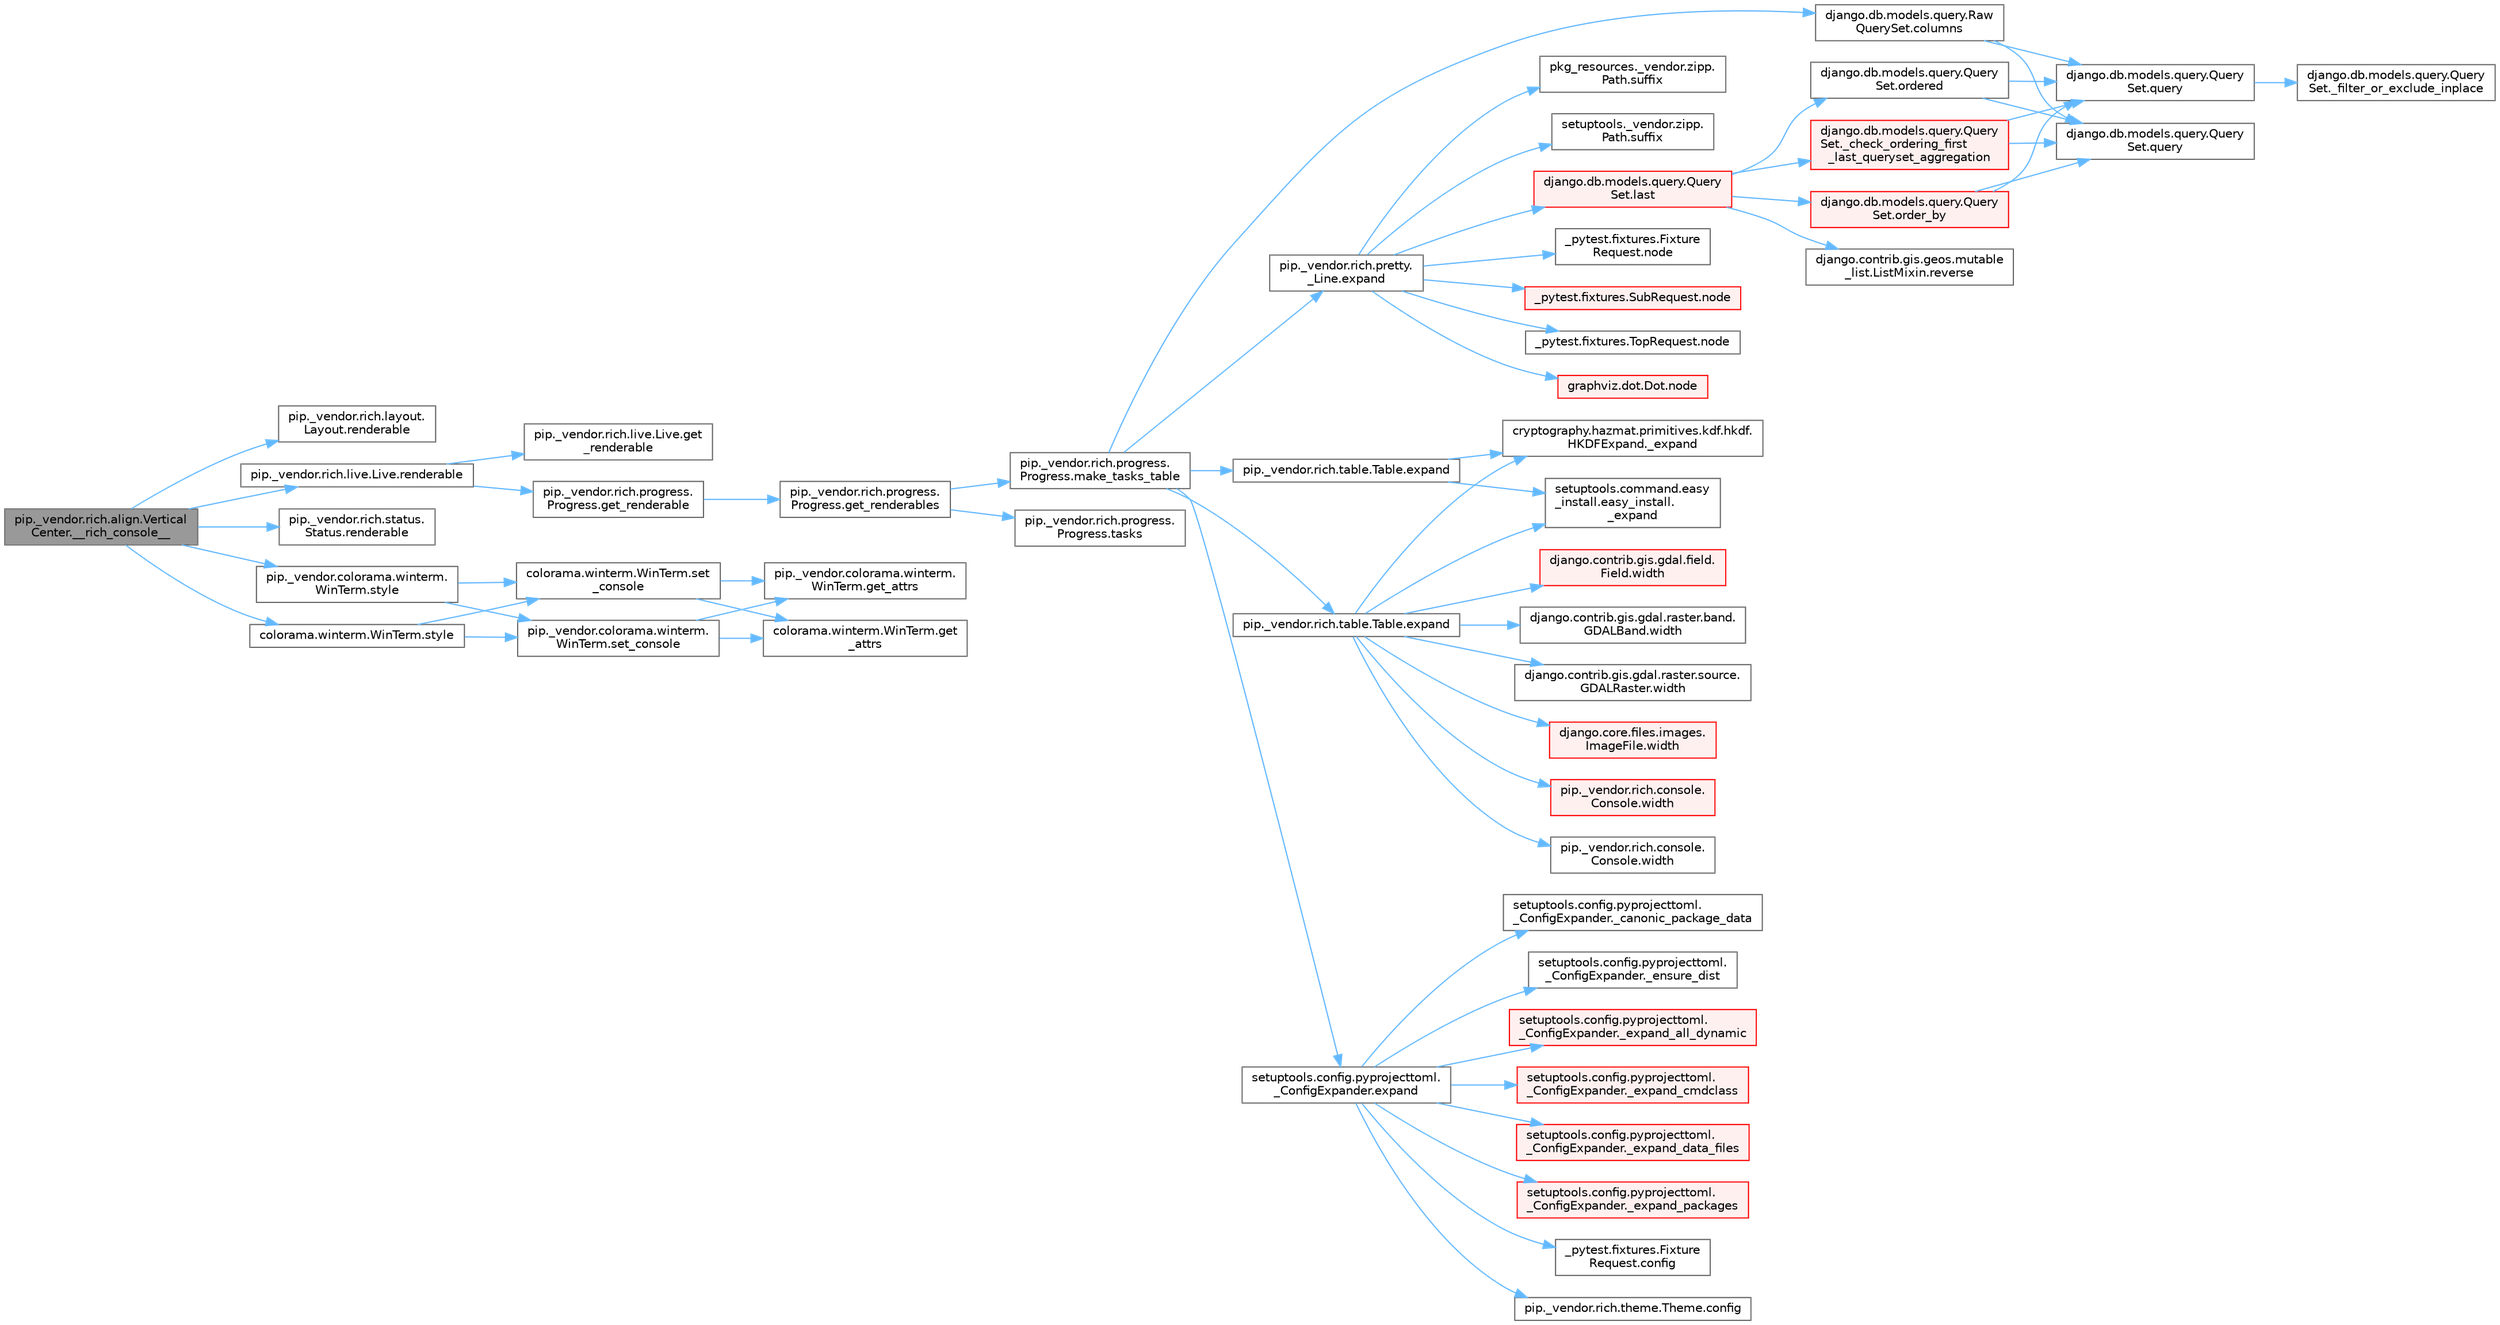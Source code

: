 digraph "pip._vendor.rich.align.VerticalCenter.__rich_console__"
{
 // LATEX_PDF_SIZE
  bgcolor="transparent";
  edge [fontname=Helvetica,fontsize=10,labelfontname=Helvetica,labelfontsize=10];
  node [fontname=Helvetica,fontsize=10,shape=box,height=0.2,width=0.4];
  rankdir="LR";
  Node1 [id="Node000001",label="pip._vendor.rich.align.Vertical\lCenter.__rich_console__",height=0.2,width=0.4,color="gray40", fillcolor="grey60", style="filled", fontcolor="black",tooltip=" "];
  Node1 -> Node2 [id="edge1_Node000001_Node000002",color="steelblue1",style="solid",tooltip=" "];
  Node2 [id="Node000002",label="pip._vendor.rich.layout.\lLayout.renderable",height=0.2,width=0.4,color="grey40", fillcolor="white", style="filled",URL="$classpip_1_1__vendor_1_1rich_1_1layout_1_1_layout.html#a44b0de3f7ba41d2fa17929f48271c82b",tooltip=" "];
  Node1 -> Node3 [id="edge2_Node000001_Node000003",color="steelblue1",style="solid",tooltip=" "];
  Node3 [id="Node000003",label="pip._vendor.rich.live.Live.renderable",height=0.2,width=0.4,color="grey40", fillcolor="white", style="filled",URL="$classpip_1_1__vendor_1_1rich_1_1live_1_1_live.html#adbdec7c7c6ac9070814e96b505a173c1",tooltip=" "];
  Node3 -> Node4 [id="edge3_Node000003_Node000004",color="steelblue1",style="solid",tooltip=" "];
  Node4 [id="Node000004",label="pip._vendor.rich.live.Live.get\l_renderable",height=0.2,width=0.4,color="grey40", fillcolor="white", style="filled",URL="$classpip_1_1__vendor_1_1rich_1_1live_1_1_live.html#a29183931e16bbf8c5a1f1923ba813689",tooltip=" "];
  Node3 -> Node5 [id="edge4_Node000003_Node000005",color="steelblue1",style="solid",tooltip=" "];
  Node5 [id="Node000005",label="pip._vendor.rich.progress.\lProgress.get_renderable",height=0.2,width=0.4,color="grey40", fillcolor="white", style="filled",URL="$classpip_1_1__vendor_1_1rich_1_1progress_1_1_progress.html#ab746045f5e787bfde4a7a7e815b17a14",tooltip=" "];
  Node5 -> Node6 [id="edge5_Node000005_Node000006",color="steelblue1",style="solid",tooltip=" "];
  Node6 [id="Node000006",label="pip._vendor.rich.progress.\lProgress.get_renderables",height=0.2,width=0.4,color="grey40", fillcolor="white", style="filled",URL="$classpip_1_1__vendor_1_1rich_1_1progress_1_1_progress.html#ae329cb9b10713e0971717cebcf2d234f",tooltip=" "];
  Node6 -> Node7 [id="edge6_Node000006_Node000007",color="steelblue1",style="solid",tooltip=" "];
  Node7 [id="Node000007",label="pip._vendor.rich.progress.\lProgress.make_tasks_table",height=0.2,width=0.4,color="grey40", fillcolor="white", style="filled",URL="$classpip_1_1__vendor_1_1rich_1_1progress_1_1_progress.html#a42f4570b586d6cc467773cc7303b830d",tooltip=" "];
  Node7 -> Node8 [id="edge7_Node000007_Node000008",color="steelblue1",style="solid",tooltip=" "];
  Node8 [id="Node000008",label="django.db.models.query.Raw\lQuerySet.columns",height=0.2,width=0.4,color="grey40", fillcolor="white", style="filled",URL="$classdjango_1_1db_1_1models_1_1query_1_1_raw_query_set.html#af62f3f2df48b0128bb9686316d480019",tooltip=" "];
  Node8 -> Node9 [id="edge8_Node000008_Node000009",color="steelblue1",style="solid",tooltip=" "];
  Node9 [id="Node000009",label="django.db.models.query.Query\lSet.query",height=0.2,width=0.4,color="grey40", fillcolor="white", style="filled",URL="$classdjango_1_1db_1_1models_1_1query_1_1_query_set.html#a8028ed81b109acb162489dbd16604c83",tooltip=" "];
  Node9 -> Node10 [id="edge9_Node000009_Node000010",color="steelblue1",style="solid",tooltip=" "];
  Node10 [id="Node000010",label="django.db.models.query.Query\lSet._filter_or_exclude_inplace",height=0.2,width=0.4,color="grey40", fillcolor="white", style="filled",URL="$classdjango_1_1db_1_1models_1_1query_1_1_query_set.html#aabeb9102e4ff687eea5dc3a6d54a8a29",tooltip=" "];
  Node8 -> Node11 [id="edge10_Node000008_Node000011",color="steelblue1",style="solid",tooltip=" "];
  Node11 [id="Node000011",label="django.db.models.query.Query\lSet.query",height=0.2,width=0.4,color="grey40", fillcolor="white", style="filled",URL="$classdjango_1_1db_1_1models_1_1query_1_1_query_set.html#a0b0307a9b3f65303afb2c5783372d2c2",tooltip=" "];
  Node7 -> Node12 [id="edge11_Node000007_Node000012",color="steelblue1",style="solid",tooltip=" "];
  Node12 [id="Node000012",label="pip._vendor.rich.pretty.\l_Line.expand",height=0.2,width=0.4,color="grey40", fillcolor="white", style="filled",URL="$classpip_1_1__vendor_1_1rich_1_1pretty_1_1___line.html#a41a6ede72c0e0f5e6077839374bbc730",tooltip=" "];
  Node12 -> Node13 [id="edge12_Node000012_Node000013",color="steelblue1",style="solid",tooltip=" "];
  Node13 [id="Node000013",label="django.db.models.query.Query\lSet.last",height=0.2,width=0.4,color="red", fillcolor="#FFF0F0", style="filled",URL="$classdjango_1_1db_1_1models_1_1query_1_1_query_set.html#a47d1bb0467664a115cb69216c21c71b3",tooltip=" "];
  Node13 -> Node14 [id="edge13_Node000013_Node000014",color="steelblue1",style="solid",tooltip=" "];
  Node14 [id="Node000014",label="django.db.models.query.Query\lSet._check_ordering_first\l_last_queryset_aggregation",height=0.2,width=0.4,color="red", fillcolor="#FFF0F0", style="filled",URL="$classdjango_1_1db_1_1models_1_1query_1_1_query_set.html#a25065274af34657452385747f93b1379",tooltip=" "];
  Node14 -> Node9 [id="edge14_Node000014_Node000009",color="steelblue1",style="solid",tooltip=" "];
  Node14 -> Node11 [id="edge15_Node000014_Node000011",color="steelblue1",style="solid",tooltip=" "];
  Node13 -> Node22 [id="edge16_Node000013_Node000022",color="steelblue1",style="solid",tooltip=" "];
  Node22 [id="Node000022",label="django.db.models.query.Query\lSet.order_by",height=0.2,width=0.4,color="red", fillcolor="#FFF0F0", style="filled",URL="$classdjango_1_1db_1_1models_1_1query_1_1_query_set.html#a2ad2bc4491b372d7fb5ad808262e6f01",tooltip=" "];
  Node22 -> Node9 [id="edge17_Node000022_Node000009",color="steelblue1",style="solid",tooltip=" "];
  Node22 -> Node11 [id="edge18_Node000022_Node000011",color="steelblue1",style="solid",tooltip=" "];
  Node13 -> Node28 [id="edge19_Node000013_Node000028",color="steelblue1",style="solid",tooltip=" "];
  Node28 [id="Node000028",label="django.db.models.query.Query\lSet.ordered",height=0.2,width=0.4,color="grey40", fillcolor="white", style="filled",URL="$classdjango_1_1db_1_1models_1_1query_1_1_query_set.html#aea7ae8382c3646e757c53a8160446709",tooltip="PUBLIC INTROSPECTION ATTRIBUTES #."];
  Node28 -> Node9 [id="edge20_Node000028_Node000009",color="steelblue1",style="solid",tooltip=" "];
  Node28 -> Node11 [id="edge21_Node000028_Node000011",color="steelblue1",style="solid",tooltip=" "];
  Node13 -> Node29 [id="edge22_Node000013_Node000029",color="steelblue1",style="solid",tooltip=" "];
  Node29 [id="Node000029",label="django.contrib.gis.geos.mutable\l_list.ListMixin.reverse",height=0.2,width=0.4,color="grey40", fillcolor="white", style="filled",URL="$classdjango_1_1contrib_1_1gis_1_1geos_1_1mutable__list_1_1_list_mixin.html#acea27515a63c2aebae7e09acce6b337e",tooltip=" "];
  Node12 -> Node37 [id="edge23_Node000012_Node000037",color="steelblue1",style="solid",tooltip=" "];
  Node37 [id="Node000037",label="_pytest.fixtures.Fixture\lRequest.node",height=0.2,width=0.4,color="grey40", fillcolor="white", style="filled",URL="$class__pytest_1_1fixtures_1_1_fixture_request.html#a40b0cd098b9d00d73ad2a50ccd73d7ec",tooltip=" "];
  Node12 -> Node38 [id="edge24_Node000012_Node000038",color="steelblue1",style="solid",tooltip=" "];
  Node38 [id="Node000038",label="_pytest.fixtures.SubRequest.node",height=0.2,width=0.4,color="red", fillcolor="#FFF0F0", style="filled",URL="$class__pytest_1_1fixtures_1_1_sub_request.html#a7db106ca65e6a66a41699bbee5565c0a",tooltip=" "];
  Node12 -> Node43 [id="edge25_Node000012_Node000043",color="steelblue1",style="solid",tooltip=" "];
  Node43 [id="Node000043",label="_pytest.fixtures.TopRequest.node",height=0.2,width=0.4,color="grey40", fillcolor="white", style="filled",URL="$class__pytest_1_1fixtures_1_1_top_request.html#a64379f19804343815aa51649afe7465d",tooltip=" "];
  Node12 -> Node44 [id="edge26_Node000012_Node000044",color="steelblue1",style="solid",tooltip=" "];
  Node44 [id="Node000044",label="graphviz.dot.Dot.node",height=0.2,width=0.4,color="red", fillcolor="#FFF0F0", style="filled",URL="$classgraphviz_1_1dot_1_1_dot.html#af318ae6a778bf479d602de6a18bf0b25",tooltip=" "];
  Node12 -> Node49 [id="edge27_Node000012_Node000049",color="steelblue1",style="solid",tooltip=" "];
  Node49 [id="Node000049",label="pkg_resources._vendor.zipp.\lPath.suffix",height=0.2,width=0.4,color="grey40", fillcolor="white", style="filled",URL="$classpkg__resources_1_1__vendor_1_1zipp_1_1_path.html#af71056b6cebbc8c50fa83ccc23292725",tooltip=" "];
  Node12 -> Node50 [id="edge28_Node000012_Node000050",color="steelblue1",style="solid",tooltip=" "];
  Node50 [id="Node000050",label="setuptools._vendor.zipp.\lPath.suffix",height=0.2,width=0.4,color="grey40", fillcolor="white", style="filled",URL="$classsetuptools_1_1__vendor_1_1zipp_1_1_path.html#a6b71894b1172740b93a3ee2a5ad369ac",tooltip=" "];
  Node7 -> Node51 [id="edge29_Node000007_Node000051",color="steelblue1",style="solid",tooltip=" "];
  Node51 [id="Node000051",label="pip._vendor.rich.table.Table.expand",height=0.2,width=0.4,color="grey40", fillcolor="white", style="filled",URL="$classpip_1_1__vendor_1_1rich_1_1table_1_1_table.html#ae15357ec8bade19060b53a86f1bb749e",tooltip=" "];
  Node51 -> Node52 [id="edge30_Node000051_Node000052",color="steelblue1",style="solid",tooltip=" "];
  Node52 [id="Node000052",label="cryptography.hazmat.primitives.kdf.hkdf.\lHKDFExpand._expand",height=0.2,width=0.4,color="grey40", fillcolor="white", style="filled",URL="$classcryptography_1_1hazmat_1_1primitives_1_1kdf_1_1hkdf_1_1_h_k_d_f_expand.html#ae4930b1db257db101a9caafcfe39ae6d",tooltip=" "];
  Node51 -> Node53 [id="edge31_Node000051_Node000053",color="steelblue1",style="solid",tooltip=" "];
  Node53 [id="Node000053",label="setuptools.command.easy\l_install.easy_install.\l_expand",height=0.2,width=0.4,color="grey40", fillcolor="white", style="filled",URL="$classsetuptools_1_1command_1_1easy__install_1_1easy__install.html#a4a064bcd62298040ff3a92775853a586",tooltip=" "];
  Node51 -> Node54 [id="edge32_Node000051_Node000054",color="steelblue1",style="solid",tooltip=" "];
  Node54 [id="Node000054",label="django.contrib.gis.gdal.field.\lField.width",height=0.2,width=0.4,color="red", fillcolor="#FFF0F0", style="filled",URL="$classdjango_1_1contrib_1_1gis_1_1gdal_1_1field_1_1_field.html#a9d43a623b937f633a9e6dca9323f5fa7",tooltip=" "];
  Node51 -> Node57 [id="edge33_Node000051_Node000057",color="steelblue1",style="solid",tooltip=" "];
  Node57 [id="Node000057",label="django.contrib.gis.gdal.raster.band.\lGDALBand.width",height=0.2,width=0.4,color="grey40", fillcolor="white", style="filled",URL="$classdjango_1_1contrib_1_1gis_1_1gdal_1_1raster_1_1band_1_1_g_d_a_l_band.html#a407780888708f2bb99b4d298eb6d8062",tooltip=" "];
  Node51 -> Node58 [id="edge34_Node000051_Node000058",color="steelblue1",style="solid",tooltip=" "];
  Node58 [id="Node000058",label="django.contrib.gis.gdal.raster.source.\lGDALRaster.width",height=0.2,width=0.4,color="grey40", fillcolor="white", style="filled",URL="$classdjango_1_1contrib_1_1gis_1_1gdal_1_1raster_1_1source_1_1_g_d_a_l_raster.html#a58442e42bce5bcabb54fab7a2e636bc2",tooltip=" "];
  Node51 -> Node59 [id="edge35_Node000051_Node000059",color="steelblue1",style="solid",tooltip=" "];
  Node59 [id="Node000059",label="django.core.files.images.\lImageFile.width",height=0.2,width=0.4,color="red", fillcolor="#FFF0F0", style="filled",URL="$classdjango_1_1core_1_1files_1_1images_1_1_image_file.html#a3a50a37ab3f2d7395c892a262ecb49bc",tooltip=" "];
  Node51 -> Node1862 [id="edge36_Node000051_Node001862",color="steelblue1",style="solid",tooltip=" "];
  Node1862 [id="Node001862",label="pip._vendor.rich.console.\lConsole.width",height=0.2,width=0.4,color="red", fillcolor="#FFF0F0", style="filled",URL="$classpip_1_1__vendor_1_1rich_1_1console_1_1_console.html#a3163e1b4e2842bc355d0f5c3100ecc08",tooltip=" "];
  Node51 -> Node1863 [id="edge37_Node000051_Node001863",color="steelblue1",style="solid",tooltip=" "];
  Node1863 [id="Node001863",label="pip._vendor.rich.console.\lConsole.width",height=0.2,width=0.4,color="grey40", fillcolor="white", style="filled",URL="$classpip_1_1__vendor_1_1rich_1_1console_1_1_console.html#aa2ba8c5fa1dd224794b0ac2acd384863",tooltip=" "];
  Node7 -> Node4509 [id="edge38_Node000007_Node004509",color="steelblue1",style="solid",tooltip=" "];
  Node4509 [id="Node004509",label="pip._vendor.rich.table.Table.expand",height=0.2,width=0.4,color="grey40", fillcolor="white", style="filled",URL="$classpip_1_1__vendor_1_1rich_1_1table_1_1_table.html#ad4d0815453a469ce306717e4be6253b6",tooltip=" "];
  Node4509 -> Node52 [id="edge39_Node004509_Node000052",color="steelblue1",style="solid",tooltip=" "];
  Node4509 -> Node53 [id="edge40_Node004509_Node000053",color="steelblue1",style="solid",tooltip=" "];
  Node7 -> Node4510 [id="edge41_Node000007_Node004510",color="steelblue1",style="solid",tooltip=" "];
  Node4510 [id="Node004510",label="setuptools.config.pyprojecttoml.\l_ConfigExpander.expand",height=0.2,width=0.4,color="grey40", fillcolor="white", style="filled",URL="$classsetuptools_1_1config_1_1pyprojecttoml_1_1___config_expander.html#a15ef5ddaca1336e1cdbfe6fa2d89ab46",tooltip=" "];
  Node4510 -> Node4511 [id="edge42_Node004510_Node004511",color="steelblue1",style="solid",tooltip=" "];
  Node4511 [id="Node004511",label="setuptools.config.pyprojecttoml.\l_ConfigExpander._canonic_package_data",height=0.2,width=0.4,color="grey40", fillcolor="white", style="filled",URL="$classsetuptools_1_1config_1_1pyprojecttoml_1_1___config_expander.html#ae7eeb76e780b3b7f5c430d92e5c9ee65",tooltip=" "];
  Node4510 -> Node4512 [id="edge43_Node004510_Node004512",color="steelblue1",style="solid",tooltip=" "];
  Node4512 [id="Node004512",label="setuptools.config.pyprojecttoml.\l_ConfigExpander._ensure_dist",height=0.2,width=0.4,color="grey40", fillcolor="white", style="filled",URL="$classsetuptools_1_1config_1_1pyprojecttoml_1_1___config_expander.html#a3f6c95251a3a53bfbbf7e87ea29d5e98",tooltip=" "];
  Node4510 -> Node4513 [id="edge44_Node004510_Node004513",color="steelblue1",style="solid",tooltip=" "];
  Node4513 [id="Node004513",label="setuptools.config.pyprojecttoml.\l_ConfigExpander._expand_all_dynamic",height=0.2,width=0.4,color="red", fillcolor="#FFF0F0", style="filled",URL="$classsetuptools_1_1config_1_1pyprojecttoml_1_1___config_expander.html#aebe94f0d53bb9999f29652fc155e7b01",tooltip=" "];
  Node4510 -> Node4521 [id="edge45_Node004510_Node004521",color="steelblue1",style="solid",tooltip=" "];
  Node4521 [id="Node004521",label="setuptools.config.pyprojecttoml.\l_ConfigExpander._expand_cmdclass",height=0.2,width=0.4,color="red", fillcolor="#FFF0F0", style="filled",URL="$classsetuptools_1_1config_1_1pyprojecttoml_1_1___config_expander.html#a0141d8c316bab5efb593a9f7ba90a5f7",tooltip=" "];
  Node4510 -> Node4523 [id="edge46_Node004510_Node004523",color="steelblue1",style="solid",tooltip=" "];
  Node4523 [id="Node004523",label="setuptools.config.pyprojecttoml.\l_ConfigExpander._expand_data_files",height=0.2,width=0.4,color="red", fillcolor="#FFF0F0", style="filled",URL="$classsetuptools_1_1config_1_1pyprojecttoml_1_1___config_expander.html#abc477aed079681164d86180aaed7d878",tooltip=" "];
  Node4510 -> Node4524 [id="edge47_Node004510_Node004524",color="steelblue1",style="solid",tooltip=" "];
  Node4524 [id="Node004524",label="setuptools.config.pyprojecttoml.\l_ConfigExpander._expand_packages",height=0.2,width=0.4,color="red", fillcolor="#FFF0F0", style="filled",URL="$classsetuptools_1_1config_1_1pyprojecttoml_1_1___config_expander.html#a60294d67afeeca3abf6129df86dc68d4",tooltip=" "];
  Node4510 -> Node171 [id="edge48_Node004510_Node000171",color="steelblue1",style="solid",tooltip=" "];
  Node171 [id="Node000171",label="_pytest.fixtures.Fixture\lRequest.config",height=0.2,width=0.4,color="grey40", fillcolor="white", style="filled",URL="$class__pytest_1_1fixtures_1_1_fixture_request.html#a9ed7b83923283e6cc50ae1c56f68b36d",tooltip=" "];
  Node4510 -> Node172 [id="edge49_Node004510_Node000172",color="steelblue1",style="solid",tooltip=" "];
  Node172 [id="Node000172",label="pip._vendor.rich.theme.Theme.config",height=0.2,width=0.4,color="grey40", fillcolor="white", style="filled",URL="$classpip_1_1__vendor_1_1rich_1_1theme_1_1_theme.html#a66944133178df92a2cc2793b6053a2ea",tooltip=" "];
  Node6 -> Node4525 [id="edge50_Node000006_Node004525",color="steelblue1",style="solid",tooltip=" "];
  Node4525 [id="Node004525",label="pip._vendor.rich.progress.\lProgress.tasks",height=0.2,width=0.4,color="grey40", fillcolor="white", style="filled",URL="$classpip_1_1__vendor_1_1rich_1_1progress_1_1_progress.html#ad070ab018d3e76ebc7ea312d26d26757",tooltip=" "];
  Node1 -> Node3725 [id="edge51_Node000001_Node003725",color="steelblue1",style="solid",tooltip=" "];
  Node3725 [id="Node003725",label="pip._vendor.rich.status.\lStatus.renderable",height=0.2,width=0.4,color="grey40", fillcolor="white", style="filled",URL="$classpip_1_1__vendor_1_1rich_1_1status_1_1_status.html#a84d2a1ef26c2d95f08b7c6a959cd9cfc",tooltip=" "];
  Node1 -> Node146 [id="edge52_Node000001_Node000146",color="steelblue1",style="solid",tooltip=" "];
  Node146 [id="Node000146",label="colorama.winterm.WinTerm.style",height=0.2,width=0.4,color="grey40", fillcolor="white", style="filled",URL="$classcolorama_1_1winterm_1_1_win_term.html#a506343ed97737721f4046d5e741a8b2c",tooltip=" "];
  Node146 -> Node147 [id="edge53_Node000146_Node000147",color="steelblue1",style="solid",tooltip=" "];
  Node147 [id="Node000147",label="colorama.winterm.WinTerm.set\l_console",height=0.2,width=0.4,color="grey40", fillcolor="white", style="filled",URL="$classcolorama_1_1winterm_1_1_win_term.html#af6dff6de729a3ee36986b1eaa71c6511",tooltip=" "];
  Node147 -> Node148 [id="edge54_Node000147_Node000148",color="steelblue1",style="solid",tooltip=" "];
  Node148 [id="Node000148",label="colorama.winterm.WinTerm.get\l_attrs",height=0.2,width=0.4,color="grey40", fillcolor="white", style="filled",URL="$classcolorama_1_1winterm_1_1_win_term.html#a36d1e8fb4290468498a142b1689db493",tooltip=" "];
  Node147 -> Node149 [id="edge55_Node000147_Node000149",color="steelblue1",style="solid",tooltip=" "];
  Node149 [id="Node000149",label="pip._vendor.colorama.winterm.\lWinTerm.get_attrs",height=0.2,width=0.4,color="grey40", fillcolor="white", style="filled",URL="$classpip_1_1__vendor_1_1colorama_1_1winterm_1_1_win_term.html#a931b76fd272c641588c8d7057c39bce8",tooltip=" "];
  Node146 -> Node150 [id="edge56_Node000146_Node000150",color="steelblue1",style="solid",tooltip=" "];
  Node150 [id="Node000150",label="pip._vendor.colorama.winterm.\lWinTerm.set_console",height=0.2,width=0.4,color="grey40", fillcolor="white", style="filled",URL="$classpip_1_1__vendor_1_1colorama_1_1winterm_1_1_win_term.html#a08e789eea2bbcbc4a02c04f6a340e038",tooltip=" "];
  Node150 -> Node148 [id="edge57_Node000150_Node000148",color="steelblue1",style="solid",tooltip=" "];
  Node150 -> Node149 [id="edge58_Node000150_Node000149",color="steelblue1",style="solid",tooltip=" "];
  Node1 -> Node151 [id="edge59_Node000001_Node000151",color="steelblue1",style="solid",tooltip=" "];
  Node151 [id="Node000151",label="pip._vendor.colorama.winterm.\lWinTerm.style",height=0.2,width=0.4,color="grey40", fillcolor="white", style="filled",URL="$classpip_1_1__vendor_1_1colorama_1_1winterm_1_1_win_term.html#a942dc25f8c2ec982d2ff799ec02ec593",tooltip=" "];
  Node151 -> Node147 [id="edge60_Node000151_Node000147",color="steelblue1",style="solid",tooltip=" "];
  Node151 -> Node150 [id="edge61_Node000151_Node000150",color="steelblue1",style="solid",tooltip=" "];
}
